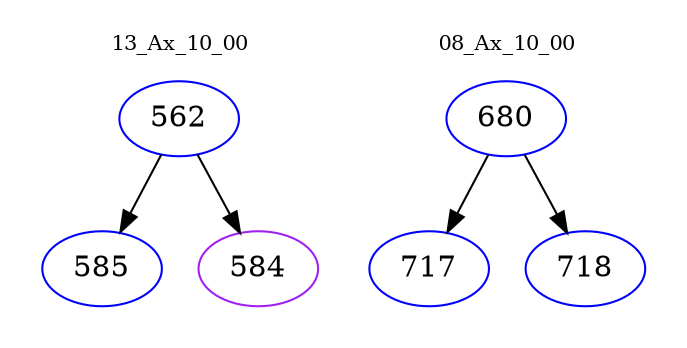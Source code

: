 digraph{
subgraph cluster_0 {
color = white
label = "13_Ax_10_00";
fontsize=10;
T0_562 [label="562", color="blue"]
T0_562 -> T0_585 [color="black"]
T0_585 [label="585", color="blue"]
T0_562 -> T0_584 [color="black"]
T0_584 [label="584", color="purple"]
}
subgraph cluster_1 {
color = white
label = "08_Ax_10_00";
fontsize=10;
T1_680 [label="680", color="blue"]
T1_680 -> T1_717 [color="black"]
T1_717 [label="717", color="blue"]
T1_680 -> T1_718 [color="black"]
T1_718 [label="718", color="blue"]
}
}
